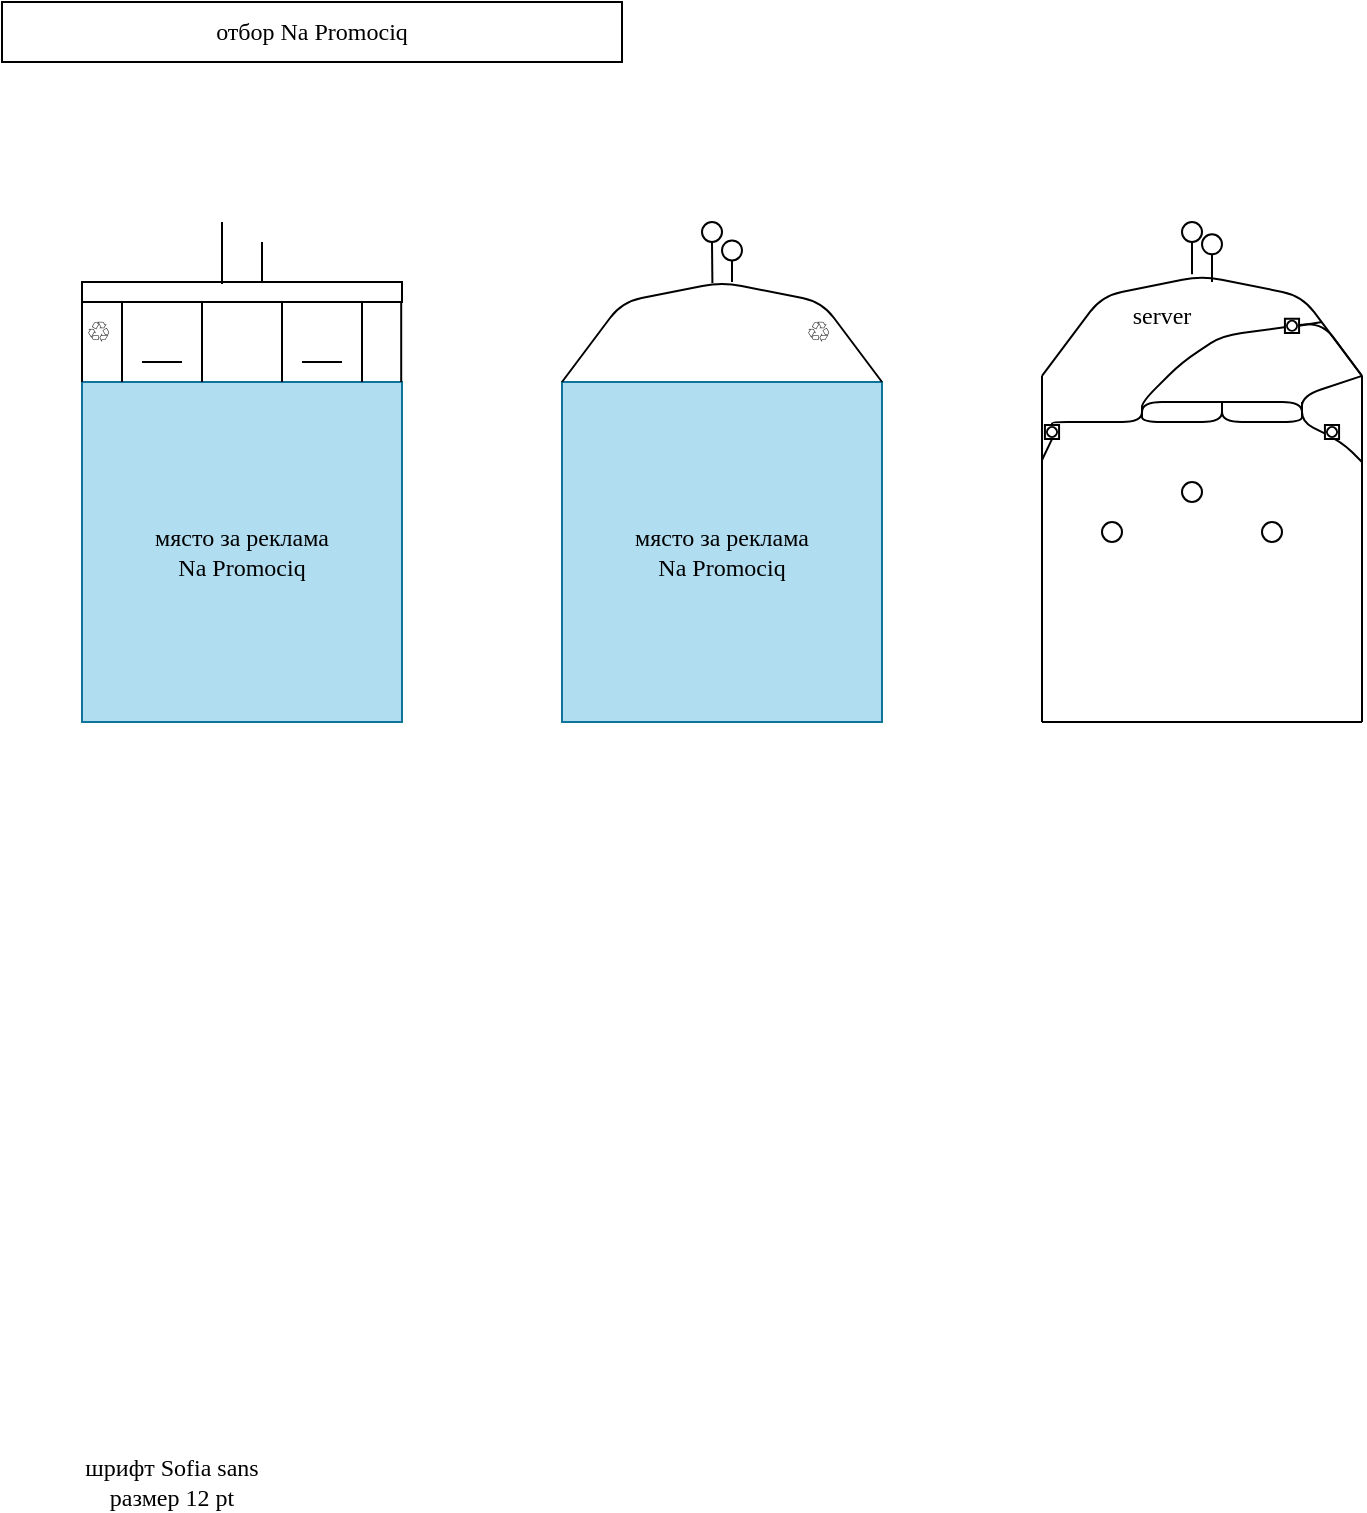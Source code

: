<mxfile version="14.4.8" type="google"><diagram id="BBN3kQEfHPnLSaFYEbIj" name="Page-1"><mxGraphModel dx="899" dy="513" grid="1" gridSize="10" guides="1" tooltips="1" connect="1" arrows="1" fold="1" page="1" pageScale="1" pageWidth="1169" pageHeight="827" math="0" shadow="0"><root><mxCell id="0"/><mxCell id="1" parent="0"/><mxCell id="FzcMsjPp63RQuotncBRu-2" value="място за реклама&lt;br&gt;Na Promociq" style="rounded=0;whiteSpace=wrap;html=1;fillColor=#b1ddf0;strokeColor=#10739e;fontFamily=sofia sans;" parent="1" vertex="1"><mxGeometry x="280" y="190" width="160" height="170" as="geometry"/></mxCell><mxCell id="FzcMsjPp63RQuotncBRu-10" value="" style="rounded=0;whiteSpace=wrap;html=1;shadow=0;gradientColor=none;" parent="1" vertex="1"><mxGeometry x="40" y="140" width="160" height="10" as="geometry"/></mxCell><mxCell id="FzcMsjPp63RQuotncBRu-11" value="" style="ellipse;whiteSpace=wrap;html=1;aspect=fixed;shadow=0;gradientColor=none;" parent="1" vertex="1"><mxGeometry x="350" y="110" width="10" height="10" as="geometry"/></mxCell><mxCell id="FzcMsjPp63RQuotncBRu-12" value="" style="endArrow=none;html=1;entryX=0.5;entryY=1;entryDx=0;entryDy=0;exitX=0.989;exitY=0.47;exitDx=0;exitDy=0;exitPerimeter=0;" parent="1" target="FzcMsjPp63RQuotncBRu-11" edge="1"><mxGeometry width="50" height="50" relative="1" as="geometry"><mxPoint x="355.2" y="140.55" as="sourcePoint"/><mxPoint x="420" y="140" as="targetPoint"/></mxGeometry></mxCell><mxCell id="FzcMsjPp63RQuotncBRu-13" value="" style="ellipse;whiteSpace=wrap;html=1;aspect=fixed;shadow=0;gradientColor=none;" parent="1" vertex="1"><mxGeometry x="360" y="119.23" width="10" height="10" as="geometry"/></mxCell><mxCell id="FzcMsjPp63RQuotncBRu-14" value="" style="endArrow=none;html=1;entryX=0.5;entryY=1;entryDx=0;entryDy=0;" parent="1" target="FzcMsjPp63RQuotncBRu-13" edge="1"><mxGeometry width="50" height="50" relative="1" as="geometry"><mxPoint x="365" y="140" as="sourcePoint"/><mxPoint x="430" y="149.23" as="targetPoint"/></mxGeometry></mxCell><mxCell id="FzcMsjPp63RQuotncBRu-16" value="" style="endArrow=none;html=1;" parent="1" edge="1"><mxGeometry width="50" height="50" relative="1" as="geometry"><mxPoint x="110" y="141" as="sourcePoint"/><mxPoint x="110" y="110" as="targetPoint"/></mxGeometry></mxCell><mxCell id="FzcMsjPp63RQuotncBRu-17" value="" style="endArrow=none;html=1;" parent="1" edge="1"><mxGeometry width="50" height="50" relative="1" as="geometry"><mxPoint x="130" y="140" as="sourcePoint"/><mxPoint x="130" y="120" as="targetPoint"/><Array as="points"><mxPoint x="130" y="130"/></Array></mxGeometry></mxCell><mxCell id="FzcMsjPp63RQuotncBRu-23" value="" style="endArrow=none;html=1;" parent="1" edge="1"><mxGeometry width="50" height="50" relative="1" as="geometry"><mxPoint x="90" y="150" as="sourcePoint"/><mxPoint x="90" y="150" as="targetPoint"/></mxGeometry></mxCell><mxCell id="FzcMsjPp63RQuotncBRu-27" value="" style="endArrow=none;html=1;" parent="1" source="FzcMsjPp63RQuotncBRu-8" edge="1"><mxGeometry width="50" height="50" relative="1" as="geometry"><mxPoint x="100" y="220" as="sourcePoint"/><mxPoint x="120" y="190" as="targetPoint"/></mxGeometry></mxCell><mxCell id="FzcMsjPp63RQuotncBRu-8" value="място за реклама&lt;br&gt;Na Promociq" style="rounded=0;whiteSpace=wrap;html=1;fontFamily=sofia sans;fillColor=#b1ddf0;strokeColor=#10739e;" parent="1" vertex="1"><mxGeometry x="40" y="190" width="160" height="170" as="geometry"/></mxCell><mxCell id="FzcMsjPp63RQuotncBRu-41" value="&lt;span style=&quot;color: rgb(32, 33, 34); font-family: sans-serif; font-size: 14.219px; font-style: normal; font-weight: 400; letter-spacing: normal; text-align: left; text-indent: 0px; text-transform: none; word-spacing: 0px; background-color: rgb(255, 255, 255); display: inline; float: none;&quot;&gt;♲&lt;/span&gt;" style="text;whiteSpace=wrap;html=1;fontFamily=sofia sans;" parent="1" vertex="1"><mxGeometry x="40" y="150" width="40" height="30" as="geometry"/></mxCell><mxCell id="FzcMsjPp63RQuotncBRu-42" value="&lt;span style=&quot;color: rgb(32, 33, 34); font-family: sans-serif; font-size: 14.219px; font-style: normal; font-weight: 400; letter-spacing: normal; text-align: left; text-indent: 0px; text-transform: none; word-spacing: 0px; background-color: rgb(255, 255, 255); display: inline; float: none;&quot;&gt;♲&lt;/span&gt;" style="text;whiteSpace=wrap;html=1;fontFamily=sofia sans;" parent="1" vertex="1"><mxGeometry x="400" y="150" width="20" height="30" as="geometry"/></mxCell><mxCell id="FzcMsjPp63RQuotncBRu-43" value="отбор Na Promociq" style="rounded=0;whiteSpace=wrap;html=1;shadow=0;labelBackgroundColor=none;gradientColor=none;fontFamily=sofia sans;" parent="1" vertex="1"><mxGeometry width="310" height="30" as="geometry"/></mxCell><mxCell id="FzcMsjPp63RQuotncBRu-46" value="шрифт Sofia sans&lt;br&gt;размер 12 pt" style="text;html=1;strokeColor=none;fillColor=none;align=center;verticalAlign=middle;whiteSpace=wrap;rounded=0;shadow=0;labelBackgroundColor=none;fontFamily=sofia sans;" parent="1" vertex="1"><mxGeometry x="10" y="730" width="150" height="20" as="geometry"/></mxCell><mxCell id="FzcMsjPp63RQuotncBRu-51" value="" style="endArrow=none;html=1;fontFamily=sofia sans;" parent="1" edge="1"><mxGeometry width="50" height="50" relative="1" as="geometry"><mxPoint x="520" y="360" as="sourcePoint"/><mxPoint x="520" y="186.92" as="targetPoint"/></mxGeometry></mxCell><mxCell id="FzcMsjPp63RQuotncBRu-52" value="" style="endArrow=none;html=1;fontFamily=sofia sans;" parent="1" edge="1"><mxGeometry width="50" height="50" relative="1" as="geometry"><mxPoint x="680" y="360" as="sourcePoint"/><mxPoint x="680" y="186.92" as="targetPoint"/></mxGeometry></mxCell><mxCell id="FzcMsjPp63RQuotncBRu-53" value="" style="endArrow=none;html=1;fontFamily=sofia sans;" parent="1" edge="1"><mxGeometry width="50" height="50" relative="1" as="geometry"><mxPoint x="520" y="360" as="sourcePoint"/><mxPoint x="680" y="360" as="targetPoint"/></mxGeometry></mxCell><mxCell id="FzcMsjPp63RQuotncBRu-54" value="" style="endArrow=none;html=1;fontFamily=sofia sans;" parent="1" edge="1"><mxGeometry width="50" height="50" relative="1" as="geometry"><mxPoint x="520" y="186.92" as="sourcePoint"/><mxPoint x="680" y="186.92" as="targetPoint"/><Array as="points"><mxPoint x="550" y="146.92"/><mxPoint x="600" y="136.92"/><mxPoint x="650" y="146.92"/></Array></mxGeometry></mxCell><mxCell id="FzcMsjPp63RQuotncBRu-55" value="" style="endArrow=none;html=1;fontFamily=sofia sans;" parent="1" edge="1"><mxGeometry width="50" height="50" relative="1" as="geometry"><mxPoint x="280" y="190" as="sourcePoint"/><mxPoint x="440" y="190" as="targetPoint"/><Array as="points"><mxPoint x="310" y="150"/><mxPoint x="360" y="140"/><mxPoint x="410" y="150"/></Array></mxGeometry></mxCell><mxCell id="FzcMsjPp63RQuotncBRu-57" value="" style="endArrow=none;html=1;fontFamily=sofia sans;" parent="1" edge="1"><mxGeometry width="50" height="50" relative="1" as="geometry"><mxPoint x="650" y="207" as="sourcePoint"/><mxPoint x="680" y="186.92" as="targetPoint"/><Array as="points"><mxPoint x="650" y="207"/><mxPoint x="650" y="196.92"/></Array></mxGeometry></mxCell><mxCell id="FzcMsjPp63RQuotncBRu-61" value="" style="endArrow=none;html=1;fontFamily=sofia sans;" parent="1" edge="1"><mxGeometry width="50" height="50" relative="1" as="geometry"><mxPoint x="540" y="210" as="sourcePoint"/><mxPoint x="680" y="187" as="targetPoint"/><Array as="points"><mxPoint x="570" y="210"/><mxPoint x="570" y="200"/><mxPoint x="590" y="180"/><mxPoint x="610" y="166.92"/><mxPoint x="660" y="160"/></Array></mxGeometry></mxCell><mxCell id="FzcMsjPp63RQuotncBRu-70" value="server" style="text;html=1;strokeColor=none;fillColor=none;align=center;verticalAlign=middle;whiteSpace=wrap;rounded=0;shadow=0;labelBackgroundColor=none;fontFamily=sofia sans;" parent="1" vertex="1"><mxGeometry x="560" y="146.92" width="40" height="20" as="geometry"/></mxCell><mxCell id="FzcMsjPp63RQuotncBRu-76" value="" style="endArrow=none;html=1;fontFamily=sofia sans;" parent="1" edge="1"><mxGeometry width="50" height="50" relative="1" as="geometry"><mxPoint x="680" y="230" as="sourcePoint"/><mxPoint x="650" y="200" as="targetPoint"/><Array as="points"><mxPoint x="670" y="220"/><mxPoint x="650" y="210"/></Array></mxGeometry></mxCell><mxCell id="FzcMsjPp63RQuotncBRu-88" value="" style="endArrow=none;html=1;fontFamily=sofia sans;entryX=0;entryY=1;entryDx=0;entryDy=0;exitX=0;exitY=0;exitDx=0;exitDy=0;" parent="1" source="FzcMsjPp63RQuotncBRu-8" target="FzcMsjPp63RQuotncBRu-10" edge="1"><mxGeometry width="50" height="50" relative="1" as="geometry"><mxPoint x="170" y="250" as="sourcePoint"/><mxPoint x="220" y="200" as="targetPoint"/></mxGeometry></mxCell><mxCell id="FzcMsjPp63RQuotncBRu-89" value="" style="endArrow=none;html=1;fontFamily=sofia sans;entryX=0;entryY=1;entryDx=0;entryDy=0;exitX=0;exitY=0;exitDx=0;exitDy=0;" parent="1" edge="1"><mxGeometry width="50" height="50" relative="1" as="geometry"><mxPoint x="199.6" y="190" as="sourcePoint"/><mxPoint x="199.6" y="150" as="targetPoint"/></mxGeometry></mxCell><mxCell id="FzcMsjPp63RQuotncBRu-90" value="" style="endArrow=none;html=1;fontFamily=sofia sans;entryX=0;entryY=1;entryDx=0;entryDy=0;exitX=0;exitY=0;exitDx=0;exitDy=0;" parent="1" edge="1"><mxGeometry width="50" height="50" relative="1" as="geometry"><mxPoint x="60" y="190" as="sourcePoint"/><mxPoint x="60" y="150" as="targetPoint"/></mxGeometry></mxCell><mxCell id="FzcMsjPp63RQuotncBRu-91" value="" style="endArrow=none;html=1;fontFamily=sofia sans;entryX=0;entryY=1;entryDx=0;entryDy=0;exitX=0;exitY=0;exitDx=0;exitDy=0;" parent="1" edge="1"><mxGeometry width="50" height="50" relative="1" as="geometry"><mxPoint x="100" y="190" as="sourcePoint"/><mxPoint x="100" y="150" as="targetPoint"/></mxGeometry></mxCell><mxCell id="FzcMsjPp63RQuotncBRu-92" value="" style="endArrow=none;html=1;fontFamily=sofia sans;entryX=0;entryY=1;entryDx=0;entryDy=0;exitX=0;exitY=0;exitDx=0;exitDy=0;" parent="1" edge="1"><mxGeometry width="50" height="50" relative="1" as="geometry"><mxPoint x="140" y="190" as="sourcePoint"/><mxPoint x="140" y="150" as="targetPoint"/></mxGeometry></mxCell><mxCell id="FzcMsjPp63RQuotncBRu-93" value="" style="endArrow=none;html=1;fontFamily=sofia sans;entryX=0;entryY=1;entryDx=0;entryDy=0;exitX=0;exitY=0;exitDx=0;exitDy=0;" parent="1" edge="1"><mxGeometry width="50" height="50" relative="1" as="geometry"><mxPoint x="180" y="190" as="sourcePoint"/><mxPoint x="180" y="150" as="targetPoint"/></mxGeometry></mxCell><mxCell id="FzcMsjPp63RQuotncBRu-94" value="" style="endArrow=none;html=1;fontFamily=sofia sans;exitX=0.75;exitY=1;exitDx=0;exitDy=0;" parent="1" source="FzcMsjPp63RQuotncBRu-41" edge="1"><mxGeometry width="50" height="50" relative="1" as="geometry"><mxPoint x="70" y="185" as="sourcePoint"/><mxPoint x="90" y="180" as="targetPoint"/></mxGeometry></mxCell><mxCell id="FzcMsjPp63RQuotncBRu-96" value="" style="endArrow=none;html=1;fontFamily=sofia sans;exitX=0.75;exitY=1;exitDx=0;exitDy=0;" parent="1" edge="1"><mxGeometry width="50" height="50" relative="1" as="geometry"><mxPoint x="150" y="180" as="sourcePoint"/><mxPoint x="170" y="180" as="targetPoint"/></mxGeometry></mxCell><mxCell id="FzcMsjPp63RQuotncBRu-105" value="" style="shape=mxgraph.bpmn.shape;html=1;verticalLabelPosition=bottom;labelBackgroundColor=#ffffff;verticalAlign=top;align=center;perimeter=rhombusPerimeter;background=gateway;outlineConnect=0;outline=standard;symbol=general;shadow=0;gradientColor=none;fontFamily=sofia sans;rotation=45;" parent="1" vertex="1"><mxGeometry x="640" y="156.92" width="10" height="10" as="geometry"/></mxCell><mxCell id="FzcMsjPp63RQuotncBRu-108" value="" style="ellipse;whiteSpace=wrap;html=1;aspect=fixed;shadow=0;gradientColor=none;" parent="1" vertex="1"><mxGeometry x="590" y="110" width="10" height="10" as="geometry"/></mxCell><mxCell id="FzcMsjPp63RQuotncBRu-109" value="" style="endArrow=none;html=1;entryX=0.5;entryY=1;entryDx=0;entryDy=0;" parent="1" target="FzcMsjPp63RQuotncBRu-108" edge="1"><mxGeometry width="50" height="50" relative="1" as="geometry"><mxPoint x="595" y="136.15" as="sourcePoint"/><mxPoint x="620" y="146.15" as="targetPoint"/></mxGeometry></mxCell><mxCell id="FzcMsjPp63RQuotncBRu-110" value="" style="ellipse;whiteSpace=wrap;html=1;aspect=fixed;shadow=0;gradientColor=none;" parent="1" vertex="1"><mxGeometry x="600" y="116.15" width="10" height="10" as="geometry"/></mxCell><mxCell id="FzcMsjPp63RQuotncBRu-111" value="" style="endArrow=none;html=1;entryX=0.5;entryY=1;entryDx=0;entryDy=0;" parent="1" target="FzcMsjPp63RQuotncBRu-110" edge="1"><mxGeometry width="50" height="50" relative="1" as="geometry"><mxPoint x="605" y="140" as="sourcePoint"/><mxPoint x="670" y="146.15" as="targetPoint"/></mxGeometry></mxCell><mxCell id="od2AimRLKcc64lywuNre-1" value="" style="endArrow=none;html=1;exitX=0.75;exitY=0.25;exitDx=0;exitDy=0;exitPerimeter=0;" parent="1" source="FzcMsjPp63RQuotncBRu-105" edge="1"><mxGeometry width="50" height="50" relative="1" as="geometry"><mxPoint x="610" y="190" as="sourcePoint"/><mxPoint x="660" y="160" as="targetPoint"/></mxGeometry></mxCell><mxCell id="od2AimRLKcc64lywuNre-2" value="" style="shape=mxgraph.bpmn.shape;html=1;verticalLabelPosition=bottom;labelBackgroundColor=#ffffff;verticalAlign=top;align=center;perimeter=rhombusPerimeter;background=gateway;outlineConnect=0;outline=standard;symbol=general;shadow=0;gradientColor=none;fontFamily=sofia sans;rotation=45;" parent="1" vertex="1"><mxGeometry x="660" y="210" width="10" height="10" as="geometry"/></mxCell><mxCell id="FzcMsjPp63RQuotncBRu-107" value="" style="shape=mxgraph.bpmn.shape;html=1;verticalLabelPosition=bottom;labelBackgroundColor=#ffffff;verticalAlign=top;align=center;perimeter=rhombusPerimeter;background=gateway;outlineConnect=0;outline=standard;symbol=general;shadow=0;gradientColor=none;fontFamily=sofia sans;rotation=45;" parent="1" vertex="1"><mxGeometry x="520" y="210.0" width="10" height="10" as="geometry"/></mxCell><mxCell id="od2AimRLKcc64lywuNre-6" value="" style="endArrow=none;html=1;exitX=0.25;exitY=0.25;exitDx=0;exitDy=0;exitPerimeter=0;" parent="1" source="FzcMsjPp63RQuotncBRu-107" edge="1"><mxGeometry width="50" height="50" relative="1" as="geometry"><mxPoint x="525" y="220" as="sourcePoint"/><mxPoint x="540" y="210" as="targetPoint"/><Array as="points"><mxPoint x="525" y="210"/></Array></mxGeometry></mxCell><mxCell id="od2AimRLKcc64lywuNre-8" value="" style="endArrow=none;html=1;entryX=0.75;entryY=0.75;entryDx=0;entryDy=0;entryPerimeter=0;" parent="1" target="FzcMsjPp63RQuotncBRu-107" edge="1"><mxGeometry width="50" height="50" relative="1" as="geometry"><mxPoint x="520" y="229" as="sourcePoint"/><mxPoint x="570" y="220" as="targetPoint"/></mxGeometry></mxCell><mxCell id="D7VMISHdV-0YWMvaFqUD-2" value="" style="endArrow=none;html=1;" parent="1" edge="1"><mxGeometry width="50" height="50" relative="1" as="geometry"><mxPoint x="610" y="200" as="sourcePoint"/><mxPoint x="610" y="200" as="targetPoint"/><Array as="points"><mxPoint x="650" y="200"/><mxPoint x="650" y="210"/><mxPoint x="610" y="210"/></Array></mxGeometry></mxCell><mxCell id="D7VMISHdV-0YWMvaFqUD-3" value="" style="endArrow=none;html=1;" parent="1" edge="1"><mxGeometry width="50" height="50" relative="1" as="geometry"><mxPoint x="610" y="200" as="sourcePoint"/><mxPoint x="610" y="200" as="targetPoint"/><Array as="points"><mxPoint x="570" y="200"/><mxPoint x="570" y="210"/><mxPoint x="610" y="210"/></Array></mxGeometry></mxCell><mxCell id="D7VMISHdV-0YWMvaFqUD-5" value="" style="ellipse;whiteSpace=wrap;html=1;aspect=fixed;" parent="1" vertex="1"><mxGeometry x="590" y="240" width="10" height="10" as="geometry"/></mxCell><mxCell id="D7VMISHdV-0YWMvaFqUD-6" value="" style="ellipse;whiteSpace=wrap;html=1;aspect=fixed;" parent="1" vertex="1"><mxGeometry x="550" y="260" width="10" height="10" as="geometry"/></mxCell><mxCell id="D7VMISHdV-0YWMvaFqUD-7" value="" style="ellipse;whiteSpace=wrap;html=1;aspect=fixed;" parent="1" vertex="1"><mxGeometry x="630" y="260" width="10" height="10" as="geometry"/></mxCell></root></mxGraphModel></diagram></mxfile>
